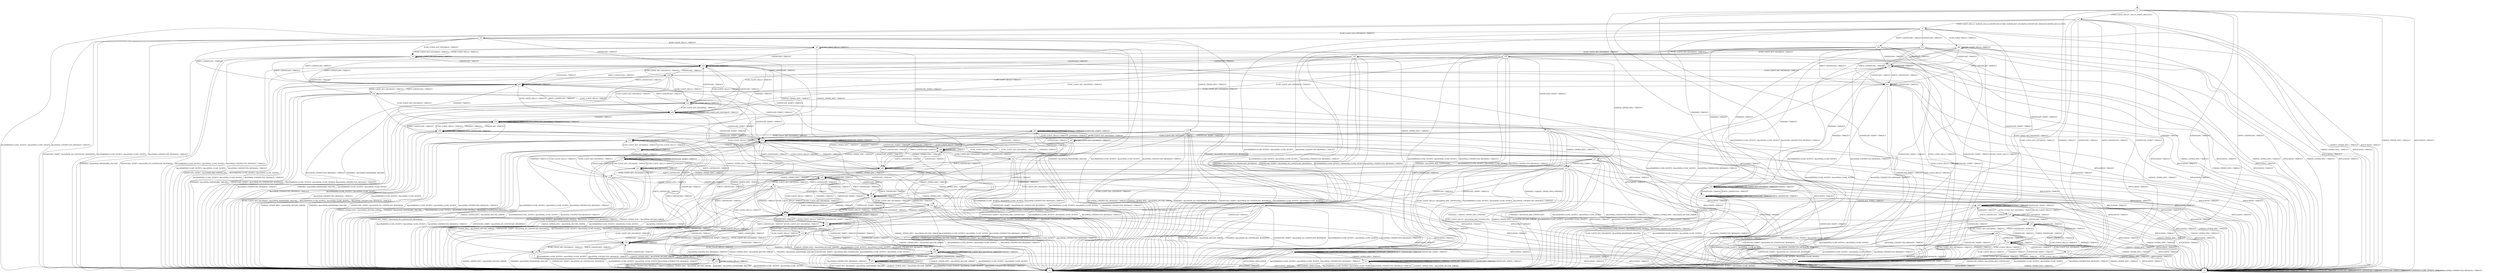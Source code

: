 digraph h8 {
s0 [label="s0"];
s1 [label="s1"];
s2 [label="s2"];
s3 [label="s3"];
s4 [label="s4"];
s5 [label="s5"];
s6 [label="s6"];
s7 [label="s7"];
s15 [label="s15"];
s16 [label="s16"];
s28 [label="s28"];
s60 [label="s60"];
s8 [label="s8"];
s9 [label="s9"];
s10 [label="s10"];
s19 [label="s19"];
s20 [label="s20"];
s29 [label="s29"];
s32 [label="s32"];
s33 [label="s33"];
s34 [label="s34"];
s40 [label="s40"];
s42 [label="s42"];
s55 [label="s55"];
s61 [label="s61"];
s11 [label="s11"];
s12 [label="s12"];
s13 [label="s13"];
s22 [label="s22"];
s23 [label="s23"];
s24 [label="s24"];
s30 [label="s30"];
s35 [label="s35"];
s37 [label="s37"];
s38 [label="s38"];
s39 [label="s39"];
s41 [label="s41"];
s43 [label="s43"];
s44 [label="s44"];
s56 [label="s56"];
s14 [label="s14"];
s17 [label="s17"];
s25 [label="s25"];
s26 [label="s26"];
s31 [label="s31"];
s36 [label="s36"];
s45 [label="s45"];
s48 [label="s48"];
s49 [label="s49"];
s54 [label="s54"];
s58 [label="s58"];
s59 [label="s59"];
s18 [label="s18"];
s21 [label="s21"];
s27 [label="s27"];
s46 [label="s46"];
s47 [label="s47"];
s52 [label="s52"];
s53 [label="s53"];
s57 [label="s57"];
s50 [label="s50"];
s51 [label="s51"];
s0 -> s1 [label="ECDH_CLIENT_HELLO / HELLO_VERIFY_REQUEST+"];
s0 -> s2 [label="ECDH_CLIENT_KEY_EXCHANGE / TIMEOUT"];
s0 -> s3 [label="CHANGE_CIPHER_SPEC / TIMEOUT"];
s0 -> s2 [label="FINISHED / TIMEOUT"];
s0 -> s3 [label="APPLICATION / TIMEOUT"];
s0 -> s2 [label="CERTIFICATE / TIMEOUT"];
s0 -> s2 [label="EMPTY_CERTIFICATE / TIMEOUT"];
s0 -> s2 [label="CERTIFICATE_VERIFY / TIMEOUT"];
s0 -> s4 [label="Alert(WARNING,CLOSE_NOTIFY) / Alert(FATAL,CLOSE_NOTIFY)"];
s0 -> s4 [label="Alert(FATAL,UNEXPECTED_MESSAGE) / TIMEOUT"];
s1 -> s5 [label="ECDH_CLIENT_HELLO / SERVER_HELLO,CERTIFICATE,ECDHE_SERVER_KEY_EXCHANGE,CERTIFICATE_REQUEST,SERVER_HELLO_DONE"];
s1 -> s2 [label="ECDH_CLIENT_KEY_EXCHANGE / TIMEOUT"];
s1 -> s3 [label="CHANGE_CIPHER_SPEC / TIMEOUT"];
s1 -> s2 [label="FINISHED / TIMEOUT"];
s1 -> s3 [label="APPLICATION / TIMEOUT"];
s1 -> s2 [label="CERTIFICATE / TIMEOUT"];
s1 -> s2 [label="EMPTY_CERTIFICATE / TIMEOUT"];
s1 -> s2 [label="CERTIFICATE_VERIFY / TIMEOUT"];
s1 -> s4 [label="Alert(WARNING,CLOSE_NOTIFY) / Alert(FATAL,CLOSE_NOTIFY)"];
s1 -> s4 [label="Alert(FATAL,UNEXPECTED_MESSAGE) / TIMEOUT"];
s2 -> s2 [label="ECDH_CLIENT_HELLO / TIMEOUT"];
s2 -> s2 [label="ECDH_CLIENT_KEY_EXCHANGE / TIMEOUT"];
s2 -> s3 [label="CHANGE_CIPHER_SPEC / TIMEOUT"];
s2 -> s2 [label="FINISHED / TIMEOUT"];
s2 -> s3 [label="APPLICATION / TIMEOUT"];
s2 -> s2 [label="CERTIFICATE / TIMEOUT"];
s2 -> s2 [label="EMPTY_CERTIFICATE / TIMEOUT"];
s2 -> s2 [label="CERTIFICATE_VERIFY / TIMEOUT"];
s2 -> s4 [label="Alert(WARNING,CLOSE_NOTIFY) / Alert(FATAL,CLOSE_NOTIFY)"];
s2 -> s4 [label="Alert(FATAL,UNEXPECTED_MESSAGE) / TIMEOUT"];
s3 -> s3 [label="ECDH_CLIENT_HELLO / TIMEOUT"];
s3 -> s3 [label="ECDH_CLIENT_KEY_EXCHANGE / TIMEOUT"];
s3 -> s3 [label="CHANGE_CIPHER_SPEC / TIMEOUT"];
s3 -> s3 [label="FINISHED / TIMEOUT"];
s3 -> s3 [label="APPLICATION / TIMEOUT"];
s3 -> s3 [label="CERTIFICATE / TIMEOUT"];
s3 -> s3 [label="EMPTY_CERTIFICATE / TIMEOUT"];
s3 -> s3 [label="CERTIFICATE_VERIFY / TIMEOUT"];
s3 -> s3 [label="Alert(WARNING,CLOSE_NOTIFY) / TIMEOUT"];
s3 -> s3 [label="Alert(FATAL,UNEXPECTED_MESSAGE) / TIMEOUT"];
s4 -> s4 [label="ECDH_CLIENT_HELLO / SOCKET_CLOSED"];
s4 -> s4 [label="ECDH_CLIENT_KEY_EXCHANGE / SOCKET_CLOSED"];
s4 -> s4 [label="CHANGE_CIPHER_SPEC / SOCKET_CLOSED"];
s4 -> s4 [label="FINISHED / SOCKET_CLOSED"];
s4 -> s4 [label="APPLICATION / SOCKET_CLOSED"];
s4 -> s4 [label="CERTIFICATE / SOCKET_CLOSED"];
s4 -> s4 [label="EMPTY_CERTIFICATE / SOCKET_CLOSED"];
s4 -> s4 [label="CERTIFICATE_VERIFY / SOCKET_CLOSED"];
s4 -> s4 [label="Alert(WARNING,CLOSE_NOTIFY) / SOCKET_CLOSED"];
s4 -> s4 [label="Alert(FATAL,UNEXPECTED_MESSAGE) / SOCKET_CLOSED"];
s5 -> s60 [label="ECDH_CLIENT_HELLO / TIMEOUT"];
s5 -> s6 [label="ECDH_CLIENT_KEY_EXCHANGE / TIMEOUT"];
s5 -> s3 [label="CHANGE_CIPHER_SPEC / TIMEOUT"];
s5 -> s7 [label="FINISHED / TIMEOUT"];
s5 -> s3 [label="APPLICATION / TIMEOUT"];
s5 -> s15 [label="CERTIFICATE / TIMEOUT"];
s5 -> s28 [label="EMPTY_CERTIFICATE / TIMEOUT"];
s5 -> s16 [label="CERTIFICATE_VERIFY / TIMEOUT"];
s5 -> s4 [label="Alert(WARNING,CLOSE_NOTIFY) / Alert(FATAL,CLOSE_NOTIFY)"];
s5 -> s4 [label="Alert(FATAL,UNEXPECTED_MESSAGE) / TIMEOUT"];
s6 -> s8 [label="ECDH_CLIENT_HELLO / TIMEOUT"];
s6 -> s9 [label="ECDH_CLIENT_KEY_EXCHANGE / TIMEOUT"];
s6 -> s10 [label="CHANGE_CIPHER_SPEC / TIMEOUT"];
s6 -> s4 [label="FINISHED / Alert(FATAL,NO_CERTIFICATE_RESERVED)"];
s6 -> s3 [label="APPLICATION / TIMEOUT"];
s6 -> s29 [label="CERTIFICATE / TIMEOUT"];
s6 -> s40 [label="EMPTY_CERTIFICATE / TIMEOUT"];
s6 -> s4 [label="CERTIFICATE_VERIFY / Alert(FATAL,NO_CERTIFICATE_RESERVED)"];
s6 -> s4 [label="Alert(WARNING,CLOSE_NOTIFY) / Alert(FATAL,CLOSE_NOTIFY)"];
s6 -> s4 [label="Alert(FATAL,UNEXPECTED_MESSAGE) / TIMEOUT"];
s7 -> s7 [label="ECDH_CLIENT_HELLO / TIMEOUT"];
s7 -> s4 [label="ECDH_CLIENT_KEY_EXCHANGE / Alert(FATAL,HANDSHAKE_FAILURE)"];
s7 -> s3 [label="CHANGE_CIPHER_SPEC / TIMEOUT"];
s7 -> s7 [label="FINISHED / TIMEOUT"];
s7 -> s3 [label="APPLICATION / TIMEOUT"];
s7 -> s7 [label="CERTIFICATE / TIMEOUT"];
s7 -> s7 [label="EMPTY_CERTIFICATE / TIMEOUT"];
s7 -> s16 [label="CERTIFICATE_VERIFY / TIMEOUT"];
s7 -> s4 [label="Alert(WARNING,CLOSE_NOTIFY) / Alert(FATAL,CLOSE_NOTIFY)"];
s7 -> s4 [label="Alert(FATAL,UNEXPECTED_MESSAGE) / TIMEOUT"];
s15 -> s2 [label="ECDH_CLIENT_HELLO / TIMEOUT"];
s15 -> s19 [label="ECDH_CLIENT_KEY_EXCHANGE / TIMEOUT"];
s15 -> s3 [label="CHANGE_CIPHER_SPEC / TIMEOUT"];
s15 -> s55 [label="FINISHED / TIMEOUT"];
s15 -> s3 [label="APPLICATION / TIMEOUT"];
s15 -> s42 [label="CERTIFICATE / TIMEOUT"];
s15 -> s61 [label="EMPTY_CERTIFICATE / TIMEOUT"];
s15 -> s2 [label="CERTIFICATE_VERIFY / TIMEOUT"];
s15 -> s4 [label="Alert(WARNING,CLOSE_NOTIFY) / Alert(FATAL,CLOSE_NOTIFY)"];
s15 -> s4 [label="Alert(FATAL,UNEXPECTED_MESSAGE) / TIMEOUT"];
s16 -> s16 [label="ECDH_CLIENT_HELLO / TIMEOUT"];
s16 -> s20 [label="ECDH_CLIENT_KEY_EXCHANGE / TIMEOUT"];
s16 -> s3 [label="CHANGE_CIPHER_SPEC / TIMEOUT"];
s16 -> s16 [label="FINISHED / TIMEOUT"];
s16 -> s3 [label="APPLICATION / TIMEOUT"];
s16 -> s32 [label="CERTIFICATE / TIMEOUT"];
s16 -> s33 [label="EMPTY_CERTIFICATE / TIMEOUT"];
s16 -> s16 [label="CERTIFICATE_VERIFY / TIMEOUT"];
s16 -> s4 [label="Alert(WARNING,CLOSE_NOTIFY) / Alert(FATAL,CLOSE_NOTIFY)"];
s16 -> s4 [label="Alert(FATAL,UNEXPECTED_MESSAGE) / TIMEOUT"];
s28 -> s2 [label="ECDH_CLIENT_HELLO / TIMEOUT"];
s28 -> s34 [label="ECDH_CLIENT_KEY_EXCHANGE / TIMEOUT"];
s28 -> s3 [label="CHANGE_CIPHER_SPEC / TIMEOUT"];
s28 -> s55 [label="FINISHED / TIMEOUT"];
s28 -> s3 [label="APPLICATION / TIMEOUT"];
s28 -> s42 [label="CERTIFICATE / TIMEOUT"];
s28 -> s61 [label="EMPTY_CERTIFICATE / TIMEOUT"];
s28 -> s2 [label="CERTIFICATE_VERIFY / TIMEOUT"];
s28 -> s4 [label="Alert(WARNING,CLOSE_NOTIFY) / Alert(FATAL,CLOSE_NOTIFY)"];
s28 -> s4 [label="Alert(FATAL,UNEXPECTED_MESSAGE) / TIMEOUT"];
s60 -> s60 [label="ECDH_CLIENT_HELLO / TIMEOUT"];
s60 -> s9 [label="ECDH_CLIENT_KEY_EXCHANGE / TIMEOUT"];
s60 -> s3 [label="CHANGE_CIPHER_SPEC / TIMEOUT"];
s60 -> s7 [label="FINISHED / TIMEOUT"];
s60 -> s3 [label="APPLICATION / TIMEOUT"];
s60 -> s42 [label="CERTIFICATE / TIMEOUT"];
s60 -> s61 [label="EMPTY_CERTIFICATE / TIMEOUT"];
s60 -> s16 [label="CERTIFICATE_VERIFY / TIMEOUT"];
s60 -> s4 [label="Alert(WARNING,CLOSE_NOTIFY) / Alert(FATAL,CLOSE_NOTIFY)"];
s60 -> s4 [label="Alert(FATAL,UNEXPECTED_MESSAGE) / TIMEOUT"];
s8 -> s8 [label="ECDH_CLIENT_HELLO / TIMEOUT"];
s8 -> s9 [label="ECDH_CLIENT_KEY_EXCHANGE / TIMEOUT"];
s8 -> s11 [label="CHANGE_CIPHER_SPEC / TIMEOUT"];
s8 -> s4 [label="FINISHED / Alert(FATAL,HANDSHAKE_FAILURE)"];
s8 -> s3 [label="APPLICATION / TIMEOUT"];
s8 -> s29 [label="CERTIFICATE / TIMEOUT"];
s8 -> s40 [label="EMPTY_CERTIFICATE / TIMEOUT"];
s8 -> s41 [label="CERTIFICATE_VERIFY / TIMEOUT"];
s8 -> s4 [label="Alert(WARNING,CLOSE_NOTIFY) / Alert(FATAL,CLOSE_NOTIFY)"];
s8 -> s4 [label="Alert(FATAL,UNEXPECTED_MESSAGE) / TIMEOUT"];
s9 -> s8 [label="ECDH_CLIENT_HELLO / TIMEOUT"];
s9 -> s9 [label="ECDH_CLIENT_KEY_EXCHANGE / TIMEOUT"];
s9 -> s12 [label="CHANGE_CIPHER_SPEC / TIMEOUT"];
s9 -> s4 [label="FINISHED / Alert(FATAL,HANDSHAKE_FAILURE)"];
s9 -> s3 [label="APPLICATION / TIMEOUT"];
s9 -> s29 [label="CERTIFICATE / TIMEOUT"];
s9 -> s40 [label="EMPTY_CERTIFICATE / TIMEOUT"];
s9 -> s4 [label="CERTIFICATE_VERIFY / Alert(FATAL,NO_CERTIFICATE_RESERVED)"];
s9 -> s4 [label="Alert(WARNING,CLOSE_NOTIFY) / Alert(FATAL,CLOSE_NOTIFY)"];
s9 -> s4 [label="Alert(FATAL,UNEXPECTED_MESSAGE) / TIMEOUT"];
s10 -> s11 [label="ECDH_CLIENT_HELLO / TIMEOUT"];
s10 -> s12 [label="ECDH_CLIENT_KEY_EXCHANGE / TIMEOUT"];
s10 -> s4 [label="CHANGE_CIPHER_SPEC / Alert(FATAL,DECODE_ERROR)"];
s10 -> s4 [label="FINISHED / Alert(FATAL,NO_CERTIFICATE_RESERVED)"];
s10 -> s3 [label="APPLICATION / TIMEOUT"];
s10 -> s13 [label="CERTIFICATE / TIMEOUT"];
s10 -> s30 [label="EMPTY_CERTIFICATE / TIMEOUT"];
s10 -> s4 [label="CERTIFICATE_VERIFY / Alert(FATAL,NO_CERTIFICATE_RESERVED)"];
s10 -> s4 [label="Alert(WARNING,CLOSE_NOTIFY) / Alert(FATAL,CLOSE_NOTIFY)"];
s10 -> s4 [label="Alert(FATAL,UNEXPECTED_MESSAGE) / TIMEOUT"];
s19 -> s22 [label="ECDH_CLIENT_HELLO / TIMEOUT"];
s19 -> s43 [label="ECDH_CLIENT_KEY_EXCHANGE / TIMEOUT"];
s19 -> s23 [label="CHANGE_CIPHER_SPEC / TIMEOUT"];
s19 -> s4 [label="FINISHED / Alert(FATAL,BAD_CERTIFICATE)"];
s19 -> s3 [label="APPLICATION / TIMEOUT"];
s19 -> s29 [label="CERTIFICATE / TIMEOUT"];
s19 -> s40 [label="EMPTY_CERTIFICATE / TIMEOUT"];
s19 -> s24 [label="CERTIFICATE_VERIFY / TIMEOUT"];
s19 -> s4 [label="Alert(WARNING,CLOSE_NOTIFY) / Alert(FATAL,CLOSE_NOTIFY)"];
s19 -> s4 [label="Alert(FATAL,UNEXPECTED_MESSAGE) / TIMEOUT"];
s20 -> s16 [label="ECDH_CLIENT_HELLO / TIMEOUT"];
s20 -> s20 [label="ECDH_CLIENT_KEY_EXCHANGE / TIMEOUT"];
s20 -> s3 [label="CHANGE_CIPHER_SPEC / TIMEOUT"];
s20 -> s16 [label="FINISHED / TIMEOUT"];
s20 -> s3 [label="APPLICATION / TIMEOUT"];
s20 -> s32 [label="CERTIFICATE / TIMEOUT"];
s20 -> s33 [label="EMPTY_CERTIFICATE / TIMEOUT"];
s20 -> s4 [label="CERTIFICATE_VERIFY / Alert(FATAL,NO_CERTIFICATE_RESERVED)"];
s20 -> s4 [label="Alert(WARNING,CLOSE_NOTIFY) / Alert(FATAL,CLOSE_NOTIFY)"];
s20 -> s4 [label="Alert(FATAL,UNEXPECTED_MESSAGE) / TIMEOUT"];
s29 -> s43 [label="ECDH_CLIENT_HELLO / TIMEOUT"];
s29 -> s35 [label="ECDH_CLIENT_KEY_EXCHANGE / TIMEOUT"];
s29 -> s13 [label="CHANGE_CIPHER_SPEC / TIMEOUT"];
s29 -> s56 [label="FINISHED / TIMEOUT"];
s29 -> s3 [label="APPLICATION / TIMEOUT"];
s29 -> s29 [label="CERTIFICATE / TIMEOUT"];
s29 -> s40 [label="EMPTY_CERTIFICATE / TIMEOUT"];
s29 -> s59 [label="CERTIFICATE_VERIFY / TIMEOUT"];
s29 -> s4 [label="Alert(WARNING,CLOSE_NOTIFY) / Alert(FATAL,CLOSE_NOTIFY)"];
s29 -> s4 [label="Alert(FATAL,UNEXPECTED_MESSAGE) / TIMEOUT"];
s32 -> s2 [label="ECDH_CLIENT_HELLO / TIMEOUT"];
s32 -> s37 [label="ECDH_CLIENT_KEY_EXCHANGE / TIMEOUT"];
s32 -> s3 [label="CHANGE_CIPHER_SPEC / TIMEOUT"];
s32 -> s2 [label="FINISHED / TIMEOUT"];
s32 -> s3 [label="APPLICATION / TIMEOUT"];
s32 -> s32 [label="CERTIFICATE / TIMEOUT"];
s32 -> s33 [label="EMPTY_CERTIFICATE / TIMEOUT"];
s32 -> s2 [label="CERTIFICATE_VERIFY / TIMEOUT"];
s32 -> s4 [label="Alert(WARNING,CLOSE_NOTIFY) / Alert(FATAL,CLOSE_NOTIFY)"];
s32 -> s4 [label="Alert(FATAL,UNEXPECTED_MESSAGE) / TIMEOUT"];
s33 -> s2 [label="ECDH_CLIENT_HELLO / TIMEOUT"];
s33 -> s38 [label="ECDH_CLIENT_KEY_EXCHANGE / TIMEOUT"];
s33 -> s3 [label="CHANGE_CIPHER_SPEC / TIMEOUT"];
s33 -> s2 [label="FINISHED / TIMEOUT"];
s33 -> s3 [label="APPLICATION / TIMEOUT"];
s33 -> s32 [label="CERTIFICATE / TIMEOUT"];
s33 -> s33 [label="EMPTY_CERTIFICATE / TIMEOUT"];
s33 -> s2 [label="CERTIFICATE_VERIFY / TIMEOUT"];
s33 -> s4 [label="Alert(WARNING,CLOSE_NOTIFY) / Alert(FATAL,CLOSE_NOTIFY)"];
s33 -> s4 [label="Alert(FATAL,UNEXPECTED_MESSAGE) / TIMEOUT"];
s34 -> s22 [label="ECDH_CLIENT_HELLO / TIMEOUT"];
s34 -> s43 [label="ECDH_CLIENT_KEY_EXCHANGE / TIMEOUT"];
s34 -> s39 [label="CHANGE_CIPHER_SPEC / TIMEOUT"];
s34 -> s4 [label="FINISHED / Alert(FATAL,NO_CERTIFICATE_RESERVED)"];
s34 -> s3 [label="APPLICATION / TIMEOUT"];
s34 -> s29 [label="CERTIFICATE / TIMEOUT"];
s34 -> s40 [label="EMPTY_CERTIFICATE / TIMEOUT"];
s34 -> s4 [label="CERTIFICATE_VERIFY / Alert(FATAL,NO_CERTIFICATE_RESERVED)"];
s34 -> s4 [label="Alert(WARNING,CLOSE_NOTIFY) / Alert(FATAL,CLOSE_NOTIFY)"];
s34 -> s4 [label="Alert(FATAL,UNEXPECTED_MESSAGE) / TIMEOUT"];
s40 -> s43 [label="ECDH_CLIENT_HELLO / TIMEOUT"];
s40 -> s44 [label="ECDH_CLIENT_KEY_EXCHANGE / TIMEOUT"];
s40 -> s30 [label="CHANGE_CIPHER_SPEC / TIMEOUT"];
s40 -> s56 [label="FINISHED / TIMEOUT"];
s40 -> s3 [label="APPLICATION / TIMEOUT"];
s40 -> s29 [label="CERTIFICATE / TIMEOUT"];
s40 -> s40 [label="EMPTY_CERTIFICATE / TIMEOUT"];
s40 -> s59 [label="CERTIFICATE_VERIFY / TIMEOUT"];
s40 -> s4 [label="Alert(WARNING,CLOSE_NOTIFY) / Alert(FATAL,CLOSE_NOTIFY)"];
s40 -> s4 [label="Alert(FATAL,UNEXPECTED_MESSAGE) / TIMEOUT"];
s42 -> s2 [label="ECDH_CLIENT_HELLO / TIMEOUT"];
s42 -> s35 [label="ECDH_CLIENT_KEY_EXCHANGE / TIMEOUT"];
s42 -> s3 [label="CHANGE_CIPHER_SPEC / TIMEOUT"];
s42 -> s55 [label="FINISHED / TIMEOUT"];
s42 -> s3 [label="APPLICATION / TIMEOUT"];
s42 -> s42 [label="CERTIFICATE / TIMEOUT"];
s42 -> s61 [label="EMPTY_CERTIFICATE / TIMEOUT"];
s42 -> s2 [label="CERTIFICATE_VERIFY / TIMEOUT"];
s42 -> s4 [label="Alert(WARNING,CLOSE_NOTIFY) / Alert(FATAL,CLOSE_NOTIFY)"];
s42 -> s4 [label="Alert(FATAL,UNEXPECTED_MESSAGE) / TIMEOUT"];
s55 -> s55 [label="ECDH_CLIENT_HELLO / TIMEOUT"];
s55 -> s55 [label="ECDH_CLIENT_KEY_EXCHANGE / TIMEOUT"];
s55 -> s3 [label="CHANGE_CIPHER_SPEC / TIMEOUT"];
s55 -> s55 [label="FINISHED / TIMEOUT"];
s55 -> s3 [label="APPLICATION / TIMEOUT"];
s55 -> s7 [label="CERTIFICATE / TIMEOUT"];
s55 -> s7 [label="EMPTY_CERTIFICATE / TIMEOUT"];
s55 -> s2 [label="CERTIFICATE_VERIFY / TIMEOUT"];
s55 -> s4 [label="Alert(WARNING,CLOSE_NOTIFY) / Alert(FATAL,CLOSE_NOTIFY)"];
s55 -> s4 [label="Alert(FATAL,UNEXPECTED_MESSAGE) / TIMEOUT"];
s61 -> s2 [label="ECDH_CLIENT_HELLO / TIMEOUT"];
s61 -> s44 [label="ECDH_CLIENT_KEY_EXCHANGE / TIMEOUT"];
s61 -> s3 [label="CHANGE_CIPHER_SPEC / TIMEOUT"];
s61 -> s55 [label="FINISHED / TIMEOUT"];
s61 -> s3 [label="APPLICATION / TIMEOUT"];
s61 -> s42 [label="CERTIFICATE / TIMEOUT"];
s61 -> s61 [label="EMPTY_CERTIFICATE / TIMEOUT"];
s61 -> s2 [label="CERTIFICATE_VERIFY / TIMEOUT"];
s61 -> s4 [label="Alert(WARNING,CLOSE_NOTIFY) / Alert(FATAL,CLOSE_NOTIFY)"];
s61 -> s4 [label="Alert(FATAL,UNEXPECTED_MESSAGE) / TIMEOUT"];
s11 -> s11 [label="ECDH_CLIENT_HELLO / TIMEOUT"];
s11 -> s12 [label="ECDH_CLIENT_KEY_EXCHANGE / TIMEOUT"];
s11 -> s4 [label="CHANGE_CIPHER_SPEC / Alert(FATAL,DECODE_ERROR)"];
s11 -> s4 [label="FINISHED / Alert(FATAL,HANDSHAKE_FAILURE)"];
s11 -> s3 [label="APPLICATION / TIMEOUT"];
s11 -> s13 [label="CERTIFICATE / TIMEOUT"];
s11 -> s30 [label="EMPTY_CERTIFICATE / TIMEOUT"];
s11 -> s17 [label="CERTIFICATE_VERIFY / TIMEOUT"];
s11 -> s4 [label="Alert(WARNING,CLOSE_NOTIFY) / Alert(FATAL,CLOSE_NOTIFY)"];
s11 -> s4 [label="Alert(FATAL,UNEXPECTED_MESSAGE) / TIMEOUT"];
s12 -> s11 [label="ECDH_CLIENT_HELLO / TIMEOUT"];
s12 -> s12 [label="ECDH_CLIENT_KEY_EXCHANGE / TIMEOUT"];
s12 -> s4 [label="CHANGE_CIPHER_SPEC / Alert(FATAL,DECODE_ERROR)"];
s12 -> s4 [label="FINISHED / Alert(FATAL,HANDSHAKE_FAILURE)"];
s12 -> s3 [label="APPLICATION / TIMEOUT"];
s12 -> s13 [label="CERTIFICATE / TIMEOUT"];
s12 -> s30 [label="EMPTY_CERTIFICATE / TIMEOUT"];
s12 -> s4 [label="CERTIFICATE_VERIFY / Alert(FATAL,NO_CERTIFICATE_RESERVED)"];
s12 -> s4 [label="Alert(WARNING,CLOSE_NOTIFY) / Alert(FATAL,CLOSE_NOTIFY)"];
s12 -> s4 [label="Alert(FATAL,UNEXPECTED_MESSAGE) / TIMEOUT"];
s13 -> s31 [label="ECDH_CLIENT_HELLO / TIMEOUT"];
s13 -> s14 [label="ECDH_CLIENT_KEY_EXCHANGE / TIMEOUT"];
s13 -> s4 [label="CHANGE_CIPHER_SPEC / Alert(FATAL,DECODE_ERROR)"];
s13 -> s54 [label="FINISHED / TIMEOUT"];
s13 -> s3 [label="APPLICATION / TIMEOUT"];
s13 -> s13 [label="CERTIFICATE / TIMEOUT"];
s13 -> s30 [label="EMPTY_CERTIFICATE / TIMEOUT"];
s13 -> s31 [label="CERTIFICATE_VERIFY / TIMEOUT"];
s13 -> s4 [label="Alert(WARNING,CLOSE_NOTIFY) / Alert(FATAL,CLOSE_NOTIFY)"];
s13 -> s4 [label="Alert(FATAL,UNEXPECTED_MESSAGE) / TIMEOUT"];
s22 -> s22 [label="ECDH_CLIENT_HELLO / TIMEOUT"];
s22 -> s43 [label="ECDH_CLIENT_KEY_EXCHANGE / TIMEOUT"];
s22 -> s18 [label="CHANGE_CIPHER_SPEC / TIMEOUT"];
s22 -> s4 [label="FINISHED / Alert(FATAL,HANDSHAKE_FAILURE)"];
s22 -> s3 [label="APPLICATION / TIMEOUT"];
s22 -> s29 [label="CERTIFICATE / TIMEOUT"];
s22 -> s40 [label="EMPTY_CERTIFICATE / TIMEOUT"];
s22 -> s59 [label="CERTIFICATE_VERIFY / TIMEOUT"];
s22 -> s4 [label="Alert(WARNING,CLOSE_NOTIFY) / Alert(FATAL,CLOSE_NOTIFY)"];
s22 -> s4 [label="Alert(FATAL,UNEXPECTED_MESSAGE) / TIMEOUT"];
s23 -> s18 [label="ECDH_CLIENT_HELLO / TIMEOUT"];
s23 -> s31 [label="ECDH_CLIENT_KEY_EXCHANGE / TIMEOUT"];
s23 -> s4 [label="CHANGE_CIPHER_SPEC / Alert(FATAL,DECODE_ERROR)"];
s23 -> s4 [label="FINISHED / Alert(FATAL,BAD_CERTIFICATE)"];
s23 -> s3 [label="APPLICATION / TIMEOUT"];
s23 -> s13 [label="CERTIFICATE / TIMEOUT"];
s23 -> s30 [label="EMPTY_CERTIFICATE / TIMEOUT"];
s23 -> s25 [label="CERTIFICATE_VERIFY / TIMEOUT"];
s23 -> s4 [label="Alert(WARNING,CLOSE_NOTIFY) / Alert(FATAL,CLOSE_NOTIFY)"];
s23 -> s4 [label="Alert(FATAL,UNEXPECTED_MESSAGE) / TIMEOUT"];
s24 -> s4 [label="ECDH_CLIENT_HELLO / Alert(FATAL,BAD_CERTIFICATE)"];
s24 -> s59 [label="ECDH_CLIENT_KEY_EXCHANGE / TIMEOUT"];
s24 -> s25 [label="CHANGE_CIPHER_SPEC / TIMEOUT"];
s24 -> s26 [label="FINISHED / CHANGE_CIPHER_SPEC,FINISHED"];
s24 -> s3 [label="APPLICATION / TIMEOUT"];
s24 -> s48 [label="CERTIFICATE / TIMEOUT"];
s24 -> s49 [label="EMPTY_CERTIFICATE / TIMEOUT"];
s24 -> s59 [label="CERTIFICATE_VERIFY / TIMEOUT"];
s24 -> s4 [label="Alert(WARNING,CLOSE_NOTIFY) / Alert(FATAL,CLOSE_NOTIFY)"];
s24 -> s4 [label="Alert(FATAL,UNEXPECTED_MESSAGE) / TIMEOUT"];
s30 -> s31 [label="ECDH_CLIENT_HELLO / TIMEOUT"];
s30 -> s36 [label="ECDH_CLIENT_KEY_EXCHANGE / TIMEOUT"];
s30 -> s4 [label="CHANGE_CIPHER_SPEC / Alert(FATAL,DECODE_ERROR)"];
s30 -> s54 [label="FINISHED / TIMEOUT"];
s30 -> s3 [label="APPLICATION / TIMEOUT"];
s30 -> s13 [label="CERTIFICATE / TIMEOUT"];
s30 -> s30 [label="EMPTY_CERTIFICATE / TIMEOUT"];
s30 -> s31 [label="CERTIFICATE_VERIFY / TIMEOUT"];
s30 -> s4 [label="Alert(WARNING,CLOSE_NOTIFY) / Alert(FATAL,CLOSE_NOTIFY)"];
s30 -> s4 [label="Alert(FATAL,UNEXPECTED_MESSAGE) / TIMEOUT"];
s35 -> s22 [label="ECDH_CLIENT_HELLO / TIMEOUT"];
s35 -> s43 [label="ECDH_CLIENT_KEY_EXCHANGE / TIMEOUT"];
s35 -> s14 [label="CHANGE_CIPHER_SPEC / TIMEOUT"];
s35 -> s4 [label="FINISHED / Alert(FATAL,HANDSHAKE_FAILURE)"];
s35 -> s3 [label="APPLICATION / TIMEOUT"];
s35 -> s29 [label="CERTIFICATE / TIMEOUT"];
s35 -> s40 [label="EMPTY_CERTIFICATE / TIMEOUT"];
s35 -> s4 [label="CERTIFICATE_VERIFY / Alert(FATAL,BAD_CERTIFICATE)"];
s35 -> s4 [label="Alert(WARNING,CLOSE_NOTIFY) / Alert(FATAL,CLOSE_NOTIFY)"];
s35 -> s4 [label="Alert(FATAL,UNEXPECTED_MESSAGE) / TIMEOUT"];
s37 -> s2 [label="ECDH_CLIENT_HELLO / TIMEOUT"];
s37 -> s2 [label="ECDH_CLIENT_KEY_EXCHANGE / TIMEOUT"];
s37 -> s3 [label="CHANGE_CIPHER_SPEC / TIMEOUT"];
s37 -> s2 [label="FINISHED / TIMEOUT"];
s37 -> s3 [label="APPLICATION / TIMEOUT"];
s37 -> s32 [label="CERTIFICATE / TIMEOUT"];
s37 -> s33 [label="EMPTY_CERTIFICATE / TIMEOUT"];
s37 -> s4 [label="CERTIFICATE_VERIFY / Alert(FATAL,BAD_CERTIFICATE)"];
s37 -> s4 [label="Alert(WARNING,CLOSE_NOTIFY) / Alert(FATAL,CLOSE_NOTIFY)"];
s37 -> s4 [label="Alert(FATAL,UNEXPECTED_MESSAGE) / TIMEOUT"];
s38 -> s2 [label="ECDH_CLIENT_HELLO / TIMEOUT"];
s38 -> s2 [label="ECDH_CLIENT_KEY_EXCHANGE / TIMEOUT"];
s38 -> s3 [label="CHANGE_CIPHER_SPEC / TIMEOUT"];
s38 -> s2 [label="FINISHED / TIMEOUT"];
s38 -> s3 [label="APPLICATION / TIMEOUT"];
s38 -> s32 [label="CERTIFICATE / TIMEOUT"];
s38 -> s33 [label="EMPTY_CERTIFICATE / TIMEOUT"];
s38 -> s4 [label="CERTIFICATE_VERIFY / Alert(FATAL,NO_CERTIFICATE_RESERVED)"];
s38 -> s4 [label="Alert(WARNING,CLOSE_NOTIFY) / Alert(FATAL,CLOSE_NOTIFY)"];
s38 -> s4 [label="Alert(FATAL,UNEXPECTED_MESSAGE) / TIMEOUT"];
s39 -> s18 [label="ECDH_CLIENT_HELLO / TIMEOUT"];
s39 -> s31 [label="ECDH_CLIENT_KEY_EXCHANGE / TIMEOUT"];
s39 -> s4 [label="CHANGE_CIPHER_SPEC / Alert(FATAL,DECODE_ERROR)"];
s39 -> s4 [label="FINISHED / Alert(FATAL,NO_CERTIFICATE_RESERVED)"];
s39 -> s3 [label="APPLICATION / TIMEOUT"];
s39 -> s13 [label="CERTIFICATE / TIMEOUT"];
s39 -> s30 [label="EMPTY_CERTIFICATE / TIMEOUT"];
s39 -> s4 [label="CERTIFICATE_VERIFY / Alert(FATAL,NO_CERTIFICATE_RESERVED)"];
s39 -> s4 [label="Alert(WARNING,CLOSE_NOTIFY) / Alert(FATAL,CLOSE_NOTIFY)"];
s39 -> s4 [label="Alert(FATAL,UNEXPECTED_MESSAGE) / TIMEOUT"];
s41 -> s41 [label="ECDH_CLIENT_HELLO / TIMEOUT"];
s41 -> s45 [label="ECDH_CLIENT_KEY_EXCHANGE / TIMEOUT"];
s41 -> s17 [label="CHANGE_CIPHER_SPEC / TIMEOUT"];
s41 -> s41 [label="FINISHED / TIMEOUT"];
s41 -> s3 [label="APPLICATION / TIMEOUT"];
s41 -> s48 [label="CERTIFICATE / TIMEOUT"];
s41 -> s49 [label="EMPTY_CERTIFICATE / TIMEOUT"];
s41 -> s41 [label="CERTIFICATE_VERIFY / TIMEOUT"];
s41 -> s4 [label="Alert(WARNING,CLOSE_NOTIFY) / Alert(FATAL,CLOSE_NOTIFY)"];
s41 -> s4 [label="Alert(FATAL,UNEXPECTED_MESSAGE) / TIMEOUT"];
s43 -> s43 [label="ECDH_CLIENT_HELLO / TIMEOUT"];
s43 -> s43 [label="ECDH_CLIENT_KEY_EXCHANGE / TIMEOUT"];
s43 -> s31 [label="CHANGE_CIPHER_SPEC / TIMEOUT"];
s43 -> s56 [label="FINISHED / TIMEOUT"];
s43 -> s3 [label="APPLICATION / TIMEOUT"];
s43 -> s29 [label="CERTIFICATE / TIMEOUT"];
s43 -> s40 [label="EMPTY_CERTIFICATE / TIMEOUT"];
s43 -> s59 [label="CERTIFICATE_VERIFY / TIMEOUT"];
s43 -> s4 [label="Alert(WARNING,CLOSE_NOTIFY) / Alert(FATAL,CLOSE_NOTIFY)"];
s43 -> s4 [label="Alert(FATAL,UNEXPECTED_MESSAGE) / TIMEOUT"];
s44 -> s22 [label="ECDH_CLIENT_HELLO / TIMEOUT"];
s44 -> s43 [label="ECDH_CLIENT_KEY_EXCHANGE / TIMEOUT"];
s44 -> s36 [label="CHANGE_CIPHER_SPEC / TIMEOUT"];
s44 -> s4 [label="FINISHED / Alert(FATAL,HANDSHAKE_FAILURE)"];
s44 -> s3 [label="APPLICATION / TIMEOUT"];
s44 -> s29 [label="CERTIFICATE / TIMEOUT"];
s44 -> s40 [label="EMPTY_CERTIFICATE / TIMEOUT"];
s44 -> s4 [label="CERTIFICATE_VERIFY / Alert(FATAL,NO_CERTIFICATE_RESERVED)"];
s44 -> s4 [label="Alert(WARNING,CLOSE_NOTIFY) / Alert(FATAL,CLOSE_NOTIFY)"];
s44 -> s4 [label="Alert(FATAL,UNEXPECTED_MESSAGE) / TIMEOUT"];
s56 -> s56 [label="ECDH_CLIENT_HELLO / TIMEOUT"];
s56 -> s56 [label="ECDH_CLIENT_KEY_EXCHANGE / TIMEOUT"];
s56 -> s54 [label="CHANGE_CIPHER_SPEC / TIMEOUT"];
s56 -> s56 [label="FINISHED / TIMEOUT"];
s56 -> s3 [label="APPLICATION / TIMEOUT"];
s56 -> s58 [label="CERTIFICATE / TIMEOUT"];
s56 -> s58 [label="EMPTY_CERTIFICATE / TIMEOUT"];
s56 -> s59 [label="CERTIFICATE_VERIFY / TIMEOUT"];
s56 -> s4 [label="Alert(WARNING,CLOSE_NOTIFY) / Alert(FATAL,CLOSE_NOTIFY)"];
s56 -> s4 [label="Alert(FATAL,UNEXPECTED_MESSAGE) / TIMEOUT"];
s14 -> s18 [label="ECDH_CLIENT_HELLO / TIMEOUT"];
s14 -> s31 [label="ECDH_CLIENT_KEY_EXCHANGE / TIMEOUT"];
s14 -> s4 [label="CHANGE_CIPHER_SPEC / Alert(FATAL,DECODE_ERROR)"];
s14 -> s4 [label="FINISHED / Alert(FATAL,HANDSHAKE_FAILURE)"];
s14 -> s3 [label="APPLICATION / TIMEOUT"];
s14 -> s13 [label="CERTIFICATE / TIMEOUT"];
s14 -> s30 [label="EMPTY_CERTIFICATE / TIMEOUT"];
s14 -> s4 [label="CERTIFICATE_VERIFY / Alert(FATAL,BAD_CERTIFICATE)"];
s14 -> s4 [label="Alert(WARNING,CLOSE_NOTIFY) / Alert(FATAL,CLOSE_NOTIFY)"];
s14 -> s4 [label="Alert(FATAL,UNEXPECTED_MESSAGE) / TIMEOUT"];
s17 -> s17 [label="ECDH_CLIENT_HELLO / TIMEOUT"];
s17 -> s21 [label="ECDH_CLIENT_KEY_EXCHANGE / TIMEOUT"];
s17 -> s4 [label="CHANGE_CIPHER_SPEC / Alert(FATAL,DECODE_ERROR)"];
s17 -> s17 [label="FINISHED / TIMEOUT"];
s17 -> s3 [label="APPLICATION / TIMEOUT"];
s17 -> s46 [label="CERTIFICATE / TIMEOUT"];
s17 -> s47 [label="EMPTY_CERTIFICATE / TIMEOUT"];
s17 -> s17 [label="CERTIFICATE_VERIFY / TIMEOUT"];
s17 -> s4 [label="Alert(WARNING,CLOSE_NOTIFY) / Alert(FATAL,CLOSE_NOTIFY)"];
s17 -> s4 [label="Alert(FATAL,UNEXPECTED_MESSAGE) / TIMEOUT"];
s25 -> s4 [label="ECDH_CLIENT_HELLO / Alert(FATAL,BAD_CERTIFICATE)"];
s25 -> s31 [label="ECDH_CLIENT_KEY_EXCHANGE / TIMEOUT"];
s25 -> s4 [label="CHANGE_CIPHER_SPEC / Alert(FATAL,DECODE_ERROR)"];
s25 -> s27 [label="FINISHED / CHANGE_CIPHER_SPEC,FINISHED"];
s25 -> s3 [label="APPLICATION / TIMEOUT"];
s25 -> s46 [label="CERTIFICATE / TIMEOUT"];
s25 -> s47 [label="EMPTY_CERTIFICATE / TIMEOUT"];
s25 -> s31 [label="CERTIFICATE_VERIFY / TIMEOUT"];
s25 -> s4 [label="Alert(WARNING,CLOSE_NOTIFY) / Alert(FATAL,CLOSE_NOTIFY)"];
s25 -> s4 [label="Alert(FATAL,UNEXPECTED_MESSAGE) / TIMEOUT"];
s26 -> s26 [label="ECDH_CLIENT_HELLO / TIMEOUT"];
s26 -> s26 [label="ECDH_CLIENT_KEY_EXCHANGE / TIMEOUT"];
s26 -> s27 [label="CHANGE_CIPHER_SPEC / TIMEOUT"];
s26 -> s26 [label="FINISHED / TIMEOUT"];
s26 -> s4 [label="APPLICATION / APPLICATION"];
s26 -> s26 [label="CERTIFICATE / TIMEOUT"];
s26 -> s26 [label="EMPTY_CERTIFICATE / TIMEOUT"];
s26 -> s26 [label="CERTIFICATE_VERIFY / TIMEOUT"];
s26 -> s4 [label="Alert(WARNING,CLOSE_NOTIFY) / Alert(FATAL,CLOSE_NOTIFY)"];
s26 -> s4 [label="Alert(FATAL,UNEXPECTED_MESSAGE) / TIMEOUT"];
s31 -> s31 [label="ECDH_CLIENT_HELLO / TIMEOUT"];
s31 -> s31 [label="ECDH_CLIENT_KEY_EXCHANGE / TIMEOUT"];
s31 -> s4 [label="CHANGE_CIPHER_SPEC / Alert(FATAL,DECODE_ERROR)"];
s31 -> s54 [label="FINISHED / TIMEOUT"];
s31 -> s3 [label="APPLICATION / TIMEOUT"];
s31 -> s13 [label="CERTIFICATE / TIMEOUT"];
s31 -> s30 [label="EMPTY_CERTIFICATE / TIMEOUT"];
s31 -> s31 [label="CERTIFICATE_VERIFY / TIMEOUT"];
s31 -> s4 [label="Alert(WARNING,CLOSE_NOTIFY) / Alert(FATAL,CLOSE_NOTIFY)"];
s31 -> s4 [label="Alert(FATAL,UNEXPECTED_MESSAGE) / TIMEOUT"];
s36 -> s18 [label="ECDH_CLIENT_HELLO / TIMEOUT"];
s36 -> s31 [label="ECDH_CLIENT_KEY_EXCHANGE / TIMEOUT"];
s36 -> s4 [label="CHANGE_CIPHER_SPEC / Alert(FATAL,DECODE_ERROR)"];
s36 -> s4 [label="FINISHED / Alert(FATAL,HANDSHAKE_FAILURE)"];
s36 -> s3 [label="APPLICATION / TIMEOUT"];
s36 -> s13 [label="CERTIFICATE / TIMEOUT"];
s36 -> s30 [label="EMPTY_CERTIFICATE / TIMEOUT"];
s36 -> s4 [label="CERTIFICATE_VERIFY / Alert(FATAL,NO_CERTIFICATE_RESERVED)"];
s36 -> s4 [label="Alert(WARNING,CLOSE_NOTIFY) / Alert(FATAL,CLOSE_NOTIFY)"];
s36 -> s4 [label="Alert(FATAL,UNEXPECTED_MESSAGE) / TIMEOUT"];
s45 -> s41 [label="ECDH_CLIENT_HELLO / TIMEOUT"];
s45 -> s45 [label="ECDH_CLIENT_KEY_EXCHANGE / TIMEOUT"];
s45 -> s21 [label="CHANGE_CIPHER_SPEC / TIMEOUT"];
s45 -> s41 [label="FINISHED / TIMEOUT"];
s45 -> s3 [label="APPLICATION / TIMEOUT"];
s45 -> s48 [label="CERTIFICATE / TIMEOUT"];
s45 -> s49 [label="EMPTY_CERTIFICATE / TIMEOUT"];
s45 -> s4 [label="CERTIFICATE_VERIFY / Alert(FATAL,NO_CERTIFICATE_RESERVED)"];
s45 -> s4 [label="Alert(WARNING,CLOSE_NOTIFY) / Alert(FATAL,CLOSE_NOTIFY)"];
s45 -> s4 [label="Alert(FATAL,UNEXPECTED_MESSAGE) / TIMEOUT"];
s48 -> s59 [label="ECDH_CLIENT_HELLO / TIMEOUT"];
s48 -> s52 [label="ECDH_CLIENT_KEY_EXCHANGE / TIMEOUT"];
s48 -> s46 [label="CHANGE_CIPHER_SPEC / TIMEOUT"];
s48 -> s59 [label="FINISHED / TIMEOUT"];
s48 -> s3 [label="APPLICATION / TIMEOUT"];
s48 -> s48 [label="CERTIFICATE / TIMEOUT"];
s48 -> s49 [label="EMPTY_CERTIFICATE / TIMEOUT"];
s48 -> s59 [label="CERTIFICATE_VERIFY / TIMEOUT"];
s48 -> s4 [label="Alert(WARNING,CLOSE_NOTIFY) / Alert(FATAL,CLOSE_NOTIFY)"];
s48 -> s4 [label="Alert(FATAL,UNEXPECTED_MESSAGE) / TIMEOUT"];
s49 -> s59 [label="ECDH_CLIENT_HELLO / TIMEOUT"];
s49 -> s53 [label="ECDH_CLIENT_KEY_EXCHANGE / TIMEOUT"];
s49 -> s47 [label="CHANGE_CIPHER_SPEC / TIMEOUT"];
s49 -> s59 [label="FINISHED / TIMEOUT"];
s49 -> s3 [label="APPLICATION / TIMEOUT"];
s49 -> s48 [label="CERTIFICATE / TIMEOUT"];
s49 -> s49 [label="EMPTY_CERTIFICATE / TIMEOUT"];
s49 -> s59 [label="CERTIFICATE_VERIFY / TIMEOUT"];
s49 -> s4 [label="Alert(WARNING,CLOSE_NOTIFY) / Alert(FATAL,CLOSE_NOTIFY)"];
s49 -> s4 [label="Alert(FATAL,UNEXPECTED_MESSAGE) / TIMEOUT"];
s54 -> s54 [label="ECDH_CLIENT_HELLO / TIMEOUT"];
s54 -> s54 [label="ECDH_CLIENT_KEY_EXCHANGE / TIMEOUT"];
s54 -> s4 [label="CHANGE_CIPHER_SPEC / Alert(FATAL,DECODE_ERROR)"];
s54 -> s54 [label="FINISHED / TIMEOUT"];
s54 -> s3 [label="APPLICATION / TIMEOUT"];
s54 -> s57 [label="CERTIFICATE / TIMEOUT"];
s54 -> s57 [label="EMPTY_CERTIFICATE / TIMEOUT"];
s54 -> s31 [label="CERTIFICATE_VERIFY / TIMEOUT"];
s54 -> s4 [label="Alert(WARNING,CLOSE_NOTIFY) / Alert(FATAL,CLOSE_NOTIFY)"];
s54 -> s4 [label="Alert(FATAL,UNEXPECTED_MESSAGE) / TIMEOUT"];
s58 -> s56 [label="ECDH_CLIENT_HELLO / TIMEOUT"];
s58 -> s4 [label="ECDH_CLIENT_KEY_EXCHANGE / Alert(FATAL,HANDSHAKE_FAILURE)"];
s58 -> s57 [label="CHANGE_CIPHER_SPEC / TIMEOUT"];
s58 -> s56 [label="FINISHED / TIMEOUT"];
s58 -> s3 [label="APPLICATION / TIMEOUT"];
s58 -> s58 [label="CERTIFICATE / TIMEOUT"];
s58 -> s58 [label="EMPTY_CERTIFICATE / TIMEOUT"];
s58 -> s59 [label="CERTIFICATE_VERIFY / TIMEOUT"];
s58 -> s4 [label="Alert(WARNING,CLOSE_NOTIFY) / Alert(FATAL,CLOSE_NOTIFY)"];
s58 -> s4 [label="Alert(FATAL,UNEXPECTED_MESSAGE) / TIMEOUT"];
s59 -> s59 [label="ECDH_CLIENT_HELLO / TIMEOUT"];
s59 -> s59 [label="ECDH_CLIENT_KEY_EXCHANGE / TIMEOUT"];
s59 -> s31 [label="CHANGE_CIPHER_SPEC / TIMEOUT"];
s59 -> s59 [label="FINISHED / TIMEOUT"];
s59 -> s3 [label="APPLICATION / TIMEOUT"];
s59 -> s48 [label="CERTIFICATE / TIMEOUT"];
s59 -> s49 [label="EMPTY_CERTIFICATE / TIMEOUT"];
s59 -> s59 [label="CERTIFICATE_VERIFY / TIMEOUT"];
s59 -> s4 [label="Alert(WARNING,CLOSE_NOTIFY) / Alert(FATAL,CLOSE_NOTIFY)"];
s59 -> s4 [label="Alert(FATAL,UNEXPECTED_MESSAGE) / TIMEOUT"];
s18 -> s18 [label="ECDH_CLIENT_HELLO / TIMEOUT"];
s18 -> s31 [label="ECDH_CLIENT_KEY_EXCHANGE / TIMEOUT"];
s18 -> s4 [label="CHANGE_CIPHER_SPEC / Alert(FATAL,DECODE_ERROR)"];
s18 -> s4 [label="FINISHED / Alert(FATAL,HANDSHAKE_FAILURE)"];
s18 -> s3 [label="APPLICATION / TIMEOUT"];
s18 -> s13 [label="CERTIFICATE / TIMEOUT"];
s18 -> s30 [label="EMPTY_CERTIFICATE / TIMEOUT"];
s18 -> s31 [label="CERTIFICATE_VERIFY / TIMEOUT"];
s18 -> s4 [label="Alert(WARNING,CLOSE_NOTIFY) / Alert(FATAL,CLOSE_NOTIFY)"];
s18 -> s4 [label="Alert(FATAL,UNEXPECTED_MESSAGE) / TIMEOUT"];
s21 -> s17 [label="ECDH_CLIENT_HELLO / TIMEOUT"];
s21 -> s21 [label="ECDH_CLIENT_KEY_EXCHANGE / TIMEOUT"];
s21 -> s4 [label="CHANGE_CIPHER_SPEC / Alert(FATAL,DECODE_ERROR)"];
s21 -> s17 [label="FINISHED / TIMEOUT"];
s21 -> s3 [label="APPLICATION / TIMEOUT"];
s21 -> s46 [label="CERTIFICATE / TIMEOUT"];
s21 -> s47 [label="EMPTY_CERTIFICATE / TIMEOUT"];
s21 -> s4 [label="CERTIFICATE_VERIFY / Alert(FATAL,NO_CERTIFICATE_RESERVED)"];
s21 -> s4 [label="Alert(WARNING,CLOSE_NOTIFY) / Alert(FATAL,CLOSE_NOTIFY)"];
s21 -> s4 [label="Alert(FATAL,UNEXPECTED_MESSAGE) / TIMEOUT"];
s27 -> s27 [label="ECDH_CLIENT_HELLO / TIMEOUT"];
s27 -> s27 [label="ECDH_CLIENT_KEY_EXCHANGE / TIMEOUT"];
s27 -> s4 [label="CHANGE_CIPHER_SPEC / Alert(FATAL,DECODE_ERROR)"];
s27 -> s27 [label="FINISHED / TIMEOUT"];
s27 -> s4 [label="APPLICATION / APPLICATION"];
s27 -> s27 [label="CERTIFICATE / TIMEOUT"];
s27 -> s27 [label="EMPTY_CERTIFICATE / TIMEOUT"];
s27 -> s27 [label="CERTIFICATE_VERIFY / TIMEOUT"];
s27 -> s4 [label="Alert(WARNING,CLOSE_NOTIFY) / Alert(FATAL,CLOSE_NOTIFY)"];
s27 -> s4 [label="Alert(FATAL,UNEXPECTED_MESSAGE) / TIMEOUT"];
s46 -> s31 [label="ECDH_CLIENT_HELLO / TIMEOUT"];
s46 -> s50 [label="ECDH_CLIENT_KEY_EXCHANGE / TIMEOUT"];
s46 -> s4 [label="CHANGE_CIPHER_SPEC / Alert(FATAL,DECODE_ERROR)"];
s46 -> s31 [label="FINISHED / TIMEOUT"];
s46 -> s3 [label="APPLICATION / TIMEOUT"];
s46 -> s46 [label="CERTIFICATE / TIMEOUT"];
s46 -> s47 [label="EMPTY_CERTIFICATE / TIMEOUT"];
s46 -> s31 [label="CERTIFICATE_VERIFY / TIMEOUT"];
s46 -> s4 [label="Alert(WARNING,CLOSE_NOTIFY) / Alert(FATAL,CLOSE_NOTIFY)"];
s46 -> s4 [label="Alert(FATAL,UNEXPECTED_MESSAGE) / TIMEOUT"];
s47 -> s31 [label="ECDH_CLIENT_HELLO / TIMEOUT"];
s47 -> s51 [label="ECDH_CLIENT_KEY_EXCHANGE / TIMEOUT"];
s47 -> s4 [label="CHANGE_CIPHER_SPEC / Alert(FATAL,DECODE_ERROR)"];
s47 -> s31 [label="FINISHED / TIMEOUT"];
s47 -> s3 [label="APPLICATION / TIMEOUT"];
s47 -> s46 [label="CERTIFICATE / TIMEOUT"];
s47 -> s47 [label="EMPTY_CERTIFICATE / TIMEOUT"];
s47 -> s31 [label="CERTIFICATE_VERIFY / TIMEOUT"];
s47 -> s4 [label="Alert(WARNING,CLOSE_NOTIFY) / Alert(FATAL,CLOSE_NOTIFY)"];
s47 -> s4 [label="Alert(FATAL,UNEXPECTED_MESSAGE) / TIMEOUT"];
s52 -> s59 [label="ECDH_CLIENT_HELLO / TIMEOUT"];
s52 -> s59 [label="ECDH_CLIENT_KEY_EXCHANGE / TIMEOUT"];
s52 -> s50 [label="CHANGE_CIPHER_SPEC / TIMEOUT"];
s52 -> s59 [label="FINISHED / TIMEOUT"];
s52 -> s3 [label="APPLICATION / TIMEOUT"];
s52 -> s48 [label="CERTIFICATE / TIMEOUT"];
s52 -> s49 [label="EMPTY_CERTIFICATE / TIMEOUT"];
s52 -> s4 [label="CERTIFICATE_VERIFY / Alert(FATAL,BAD_CERTIFICATE)"];
s52 -> s4 [label="Alert(WARNING,CLOSE_NOTIFY) / Alert(FATAL,CLOSE_NOTIFY)"];
s52 -> s4 [label="Alert(FATAL,UNEXPECTED_MESSAGE) / TIMEOUT"];
s53 -> s59 [label="ECDH_CLIENT_HELLO / TIMEOUT"];
s53 -> s59 [label="ECDH_CLIENT_KEY_EXCHANGE / TIMEOUT"];
s53 -> s51 [label="CHANGE_CIPHER_SPEC / TIMEOUT"];
s53 -> s59 [label="FINISHED / TIMEOUT"];
s53 -> s3 [label="APPLICATION / TIMEOUT"];
s53 -> s48 [label="CERTIFICATE / TIMEOUT"];
s53 -> s49 [label="EMPTY_CERTIFICATE / TIMEOUT"];
s53 -> s4 [label="CERTIFICATE_VERIFY / Alert(FATAL,NO_CERTIFICATE_RESERVED)"];
s53 -> s4 [label="Alert(WARNING,CLOSE_NOTIFY) / Alert(FATAL,CLOSE_NOTIFY)"];
s53 -> s4 [label="Alert(FATAL,UNEXPECTED_MESSAGE) / TIMEOUT"];
s57 -> s54 [label="ECDH_CLIENT_HELLO / TIMEOUT"];
s57 -> s4 [label="ECDH_CLIENT_KEY_EXCHANGE / Alert(FATAL,HANDSHAKE_FAILURE)"];
s57 -> s4 [label="CHANGE_CIPHER_SPEC / Alert(FATAL,DECODE_ERROR)"];
s57 -> s54 [label="FINISHED / TIMEOUT"];
s57 -> s3 [label="APPLICATION / TIMEOUT"];
s57 -> s57 [label="CERTIFICATE / TIMEOUT"];
s57 -> s57 [label="EMPTY_CERTIFICATE / TIMEOUT"];
s57 -> s31 [label="CERTIFICATE_VERIFY / TIMEOUT"];
s57 -> s4 [label="Alert(WARNING,CLOSE_NOTIFY) / Alert(FATAL,CLOSE_NOTIFY)"];
s57 -> s4 [label="Alert(FATAL,UNEXPECTED_MESSAGE) / TIMEOUT"];
s50 -> s31 [label="ECDH_CLIENT_HELLO / TIMEOUT"];
s50 -> s31 [label="ECDH_CLIENT_KEY_EXCHANGE / TIMEOUT"];
s50 -> s4 [label="CHANGE_CIPHER_SPEC / Alert(FATAL,DECODE_ERROR)"];
s50 -> s31 [label="FINISHED / TIMEOUT"];
s50 -> s3 [label="APPLICATION / TIMEOUT"];
s50 -> s46 [label="CERTIFICATE / TIMEOUT"];
s50 -> s47 [label="EMPTY_CERTIFICATE / TIMEOUT"];
s50 -> s4 [label="CERTIFICATE_VERIFY / Alert(FATAL,BAD_CERTIFICATE)"];
s50 -> s4 [label="Alert(WARNING,CLOSE_NOTIFY) / Alert(FATAL,CLOSE_NOTIFY)"];
s50 -> s4 [label="Alert(FATAL,UNEXPECTED_MESSAGE) / TIMEOUT"];
s51 -> s31 [label="ECDH_CLIENT_HELLO / TIMEOUT"];
s51 -> s31 [label="ECDH_CLIENT_KEY_EXCHANGE / TIMEOUT"];
s51 -> s4 [label="CHANGE_CIPHER_SPEC / Alert(FATAL,DECODE_ERROR)"];
s51 -> s31 [label="FINISHED / TIMEOUT"];
s51 -> s3 [label="APPLICATION / TIMEOUT"];
s51 -> s46 [label="CERTIFICATE / TIMEOUT"];
s51 -> s47 [label="EMPTY_CERTIFICATE / TIMEOUT"];
s51 -> s4 [label="CERTIFICATE_VERIFY / Alert(FATAL,NO_CERTIFICATE_RESERVED)"];
s51 -> s4 [label="Alert(WARNING,CLOSE_NOTIFY) / Alert(FATAL,CLOSE_NOTIFY)"];
s51 -> s4 [label="Alert(FATAL,UNEXPECTED_MESSAGE) / TIMEOUT"];
__start0 [shape=none, label=""];
__start0 -> s0 [label=""];
}
